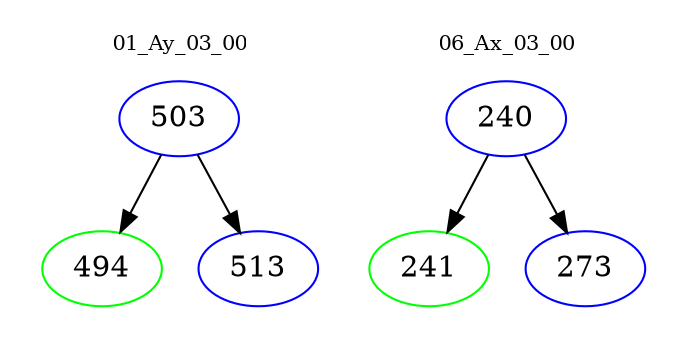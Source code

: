 digraph{
subgraph cluster_0 {
color = white
label = "01_Ay_03_00";
fontsize=10;
T0_503 [label="503", color="blue"]
T0_503 -> T0_494 [color="black"]
T0_494 [label="494", color="green"]
T0_503 -> T0_513 [color="black"]
T0_513 [label="513", color="blue"]
}
subgraph cluster_1 {
color = white
label = "06_Ax_03_00";
fontsize=10;
T1_240 [label="240", color="blue"]
T1_240 -> T1_241 [color="black"]
T1_241 [label="241", color="green"]
T1_240 -> T1_273 [color="black"]
T1_273 [label="273", color="blue"]
}
}
